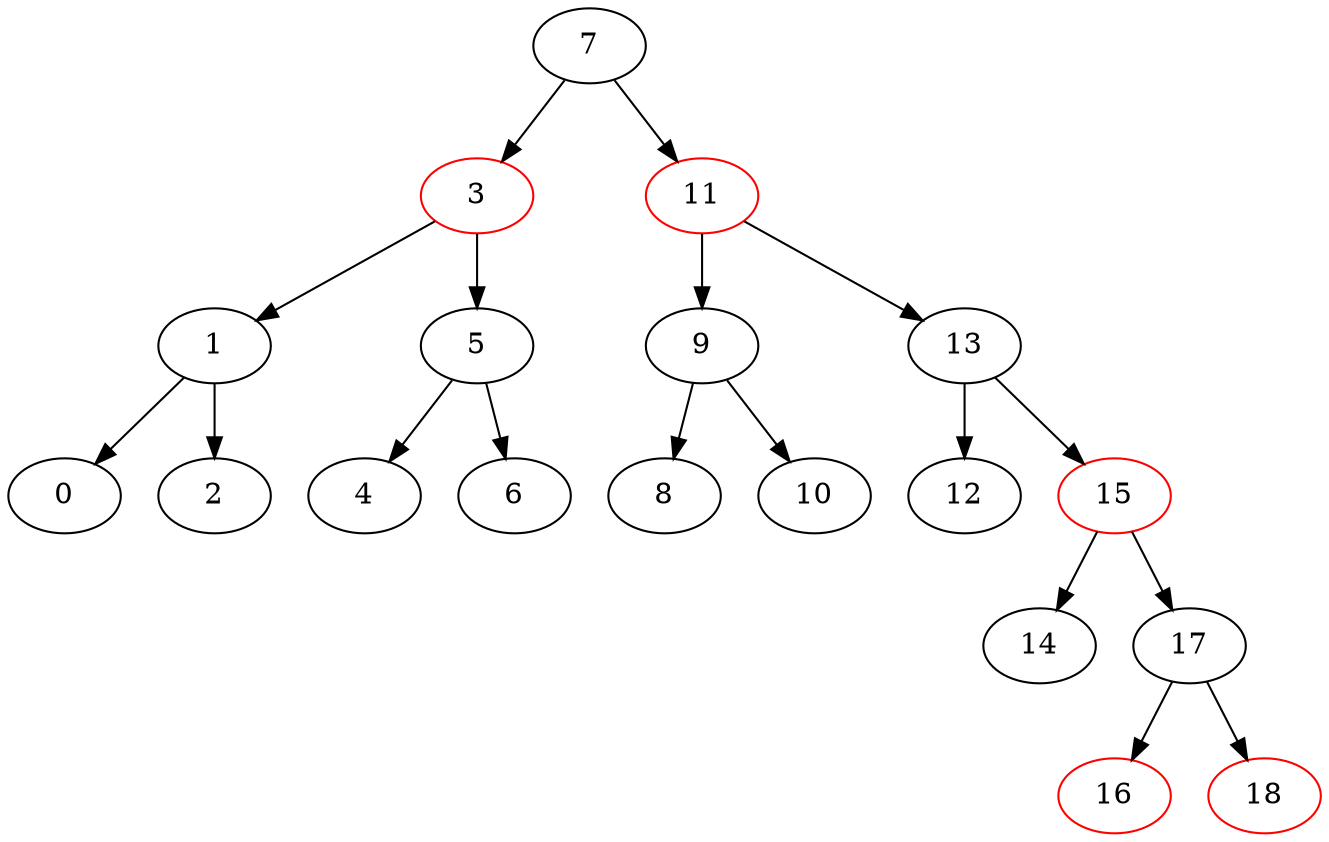 digraph myGraph{
7[color=black]
3[color=red]
1[color=black]
0[color=black]
2[color=black]
5[color=black]
4[color=black]
6[color=black]
11[color=red]
9[color=black]
8[color=black]
10[color=black]
13[color=black]
12[color=black]
15[color=red]
14[color=black]
17[color=black]
16[color=red]
18[color=red]
7->3
3->1
1->0
1->2
3->5
5->4
5->6
7->11
11->9
9->8
9->10
11->13
13->12
13->15
15->14
15->17
17->16
17->18
}
